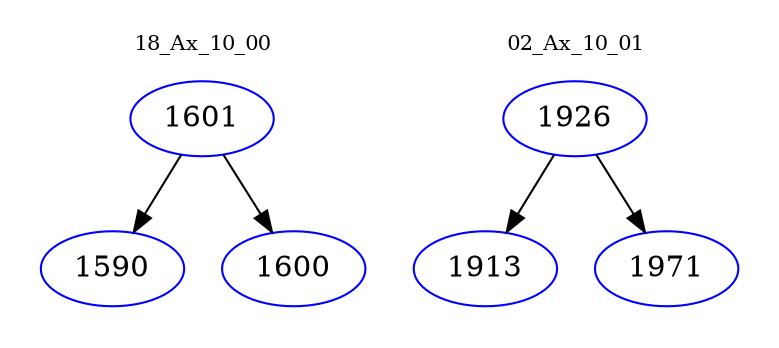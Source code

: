 digraph{
subgraph cluster_0 {
color = white
label = "18_Ax_10_00";
fontsize=10;
T0_1601 [label="1601", color="blue"]
T0_1601 -> T0_1590 [color="black"]
T0_1590 [label="1590", color="blue"]
T0_1601 -> T0_1600 [color="black"]
T0_1600 [label="1600", color="blue"]
}
subgraph cluster_1 {
color = white
label = "02_Ax_10_01";
fontsize=10;
T1_1926 [label="1926", color="blue"]
T1_1926 -> T1_1913 [color="black"]
T1_1913 [label="1913", color="blue"]
T1_1926 -> T1_1971 [color="black"]
T1_1971 [label="1971", color="blue"]
}
}
